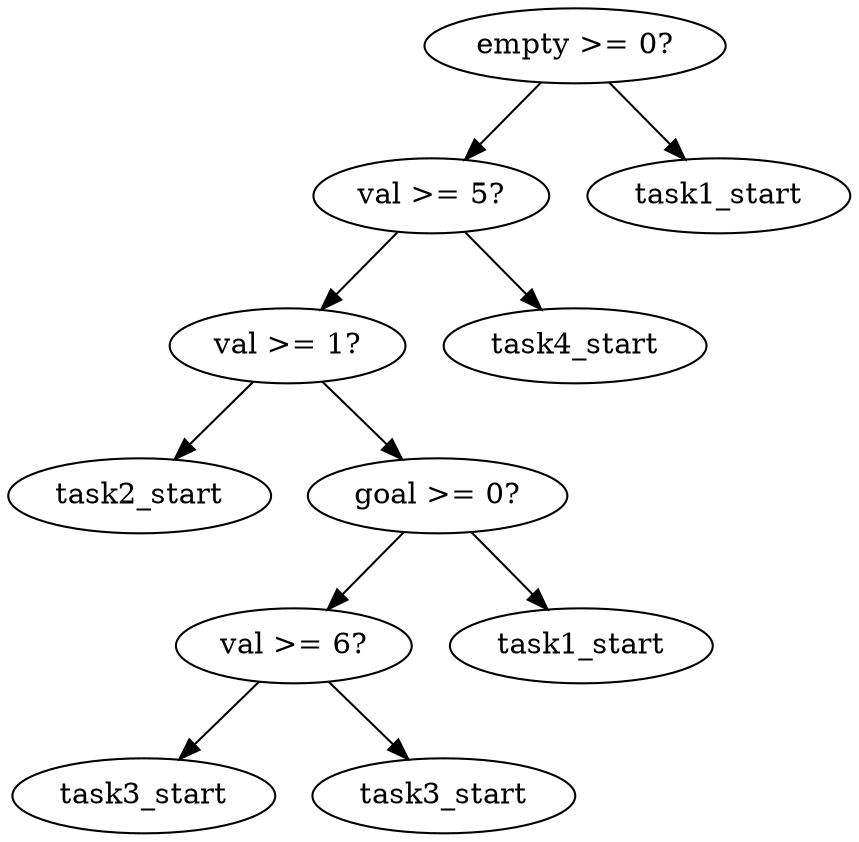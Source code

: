 digraph tree {
    "0x0" [label="empty >= 0?"];
    "0x1" [label="val >= 5?"];
    "0x2" [label="val >= 1?"];
    "0x3" [label="task2_start"];
    "0x4" [label="goal >= 0?"];
    "0x5" [label="val >= 6?"];
    "0x6" [label="task3_start"];
    "0x7" [label="task3_start"];
    "0x8" [label="task1_start"];
    "0x9" [label="task4_start"];
    "0xa" [label="task1_start"];
    "0x0" -> "0x1";
    "0x0" -> "0xa";
    "0x1" -> "0x2";
    "0x1" -> "0x9";
    "0x2" -> "0x3";
    "0x2" -> "0x4";
    "0x4" -> "0x5";
    "0x4" -> "0x8";
    "0x5" -> "0x6";
    "0x5" -> "0x7";
}
